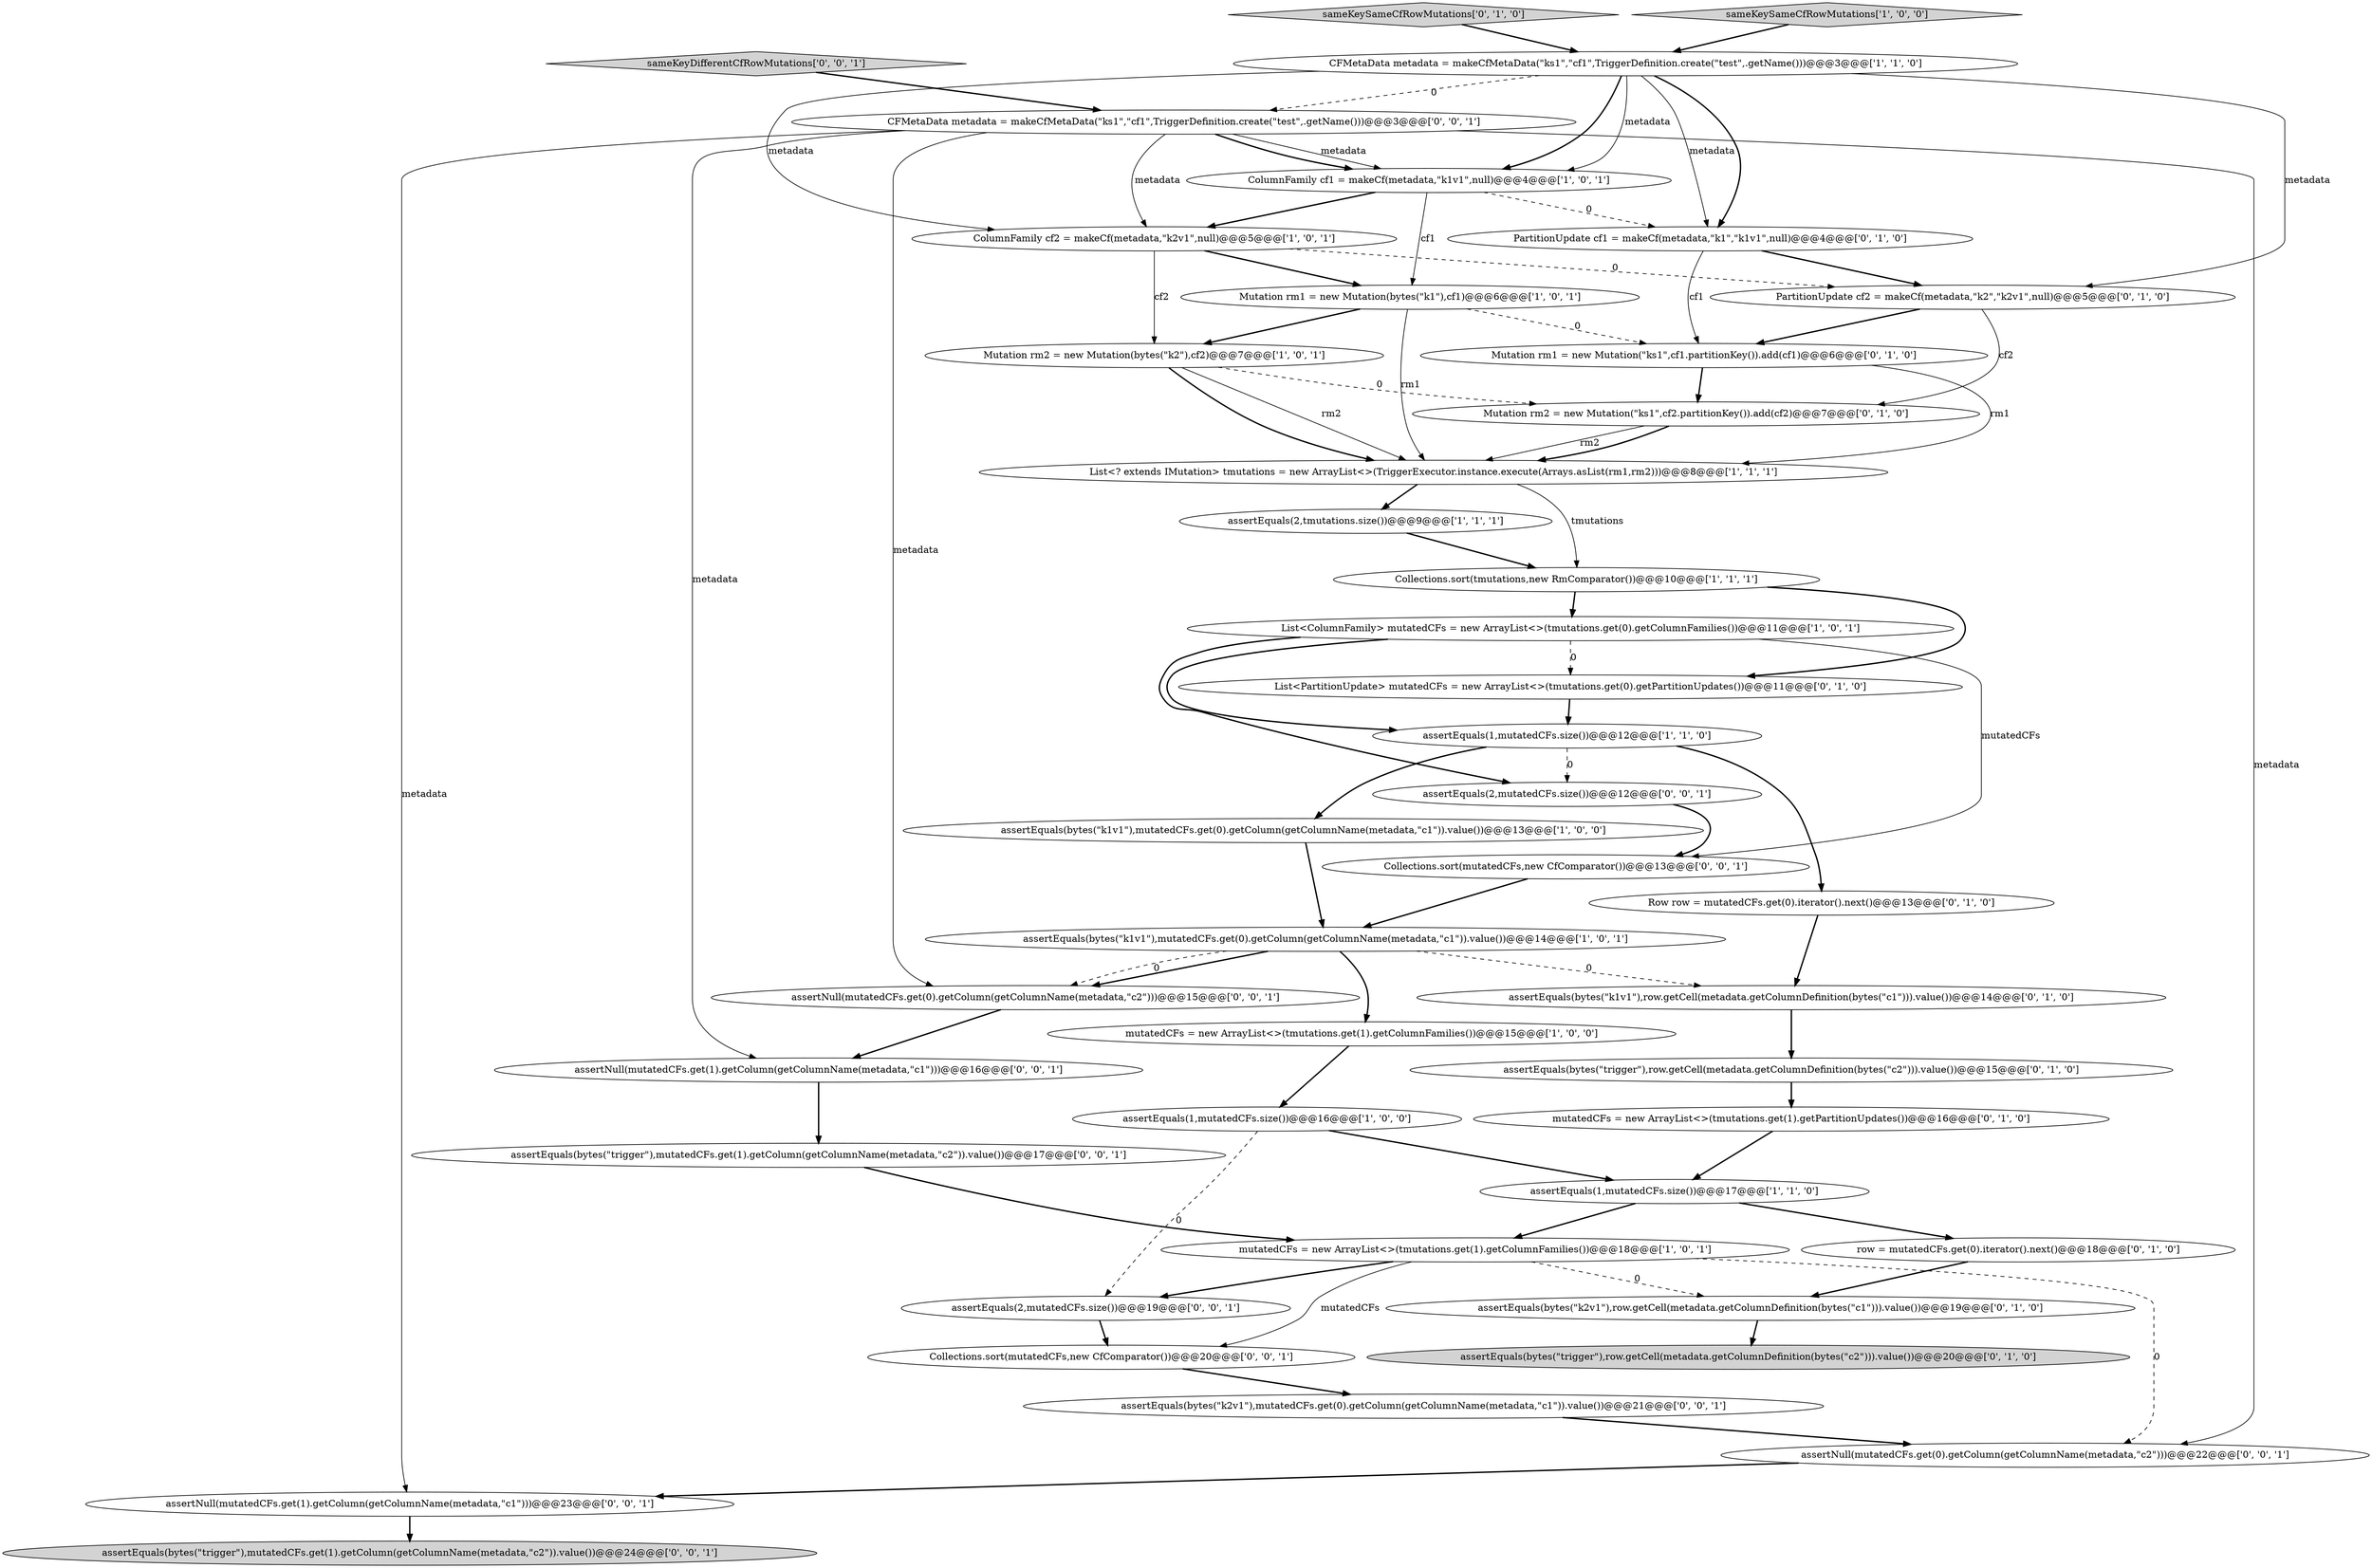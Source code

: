 digraph {
39 [style = filled, label = "assertEquals(bytes(\"trigger\"),mutatedCFs.get(1).getColumn(getColumnName(metadata,\"c2\")).value())@@@17@@@['0', '0', '1']", fillcolor = white, shape = ellipse image = "AAA0AAABBB3BBB"];
42 [style = filled, label = "assertNull(mutatedCFs.get(0).getColumn(getColumnName(metadata,\"c2\")))@@@22@@@['0', '0', '1']", fillcolor = white, shape = ellipse image = "AAA0AAABBB3BBB"];
37 [style = filled, label = "assertNull(mutatedCFs.get(1).getColumn(getColumnName(metadata,\"c1\")))@@@23@@@['0', '0', '1']", fillcolor = white, shape = ellipse image = "AAA0AAABBB3BBB"];
17 [style = filled, label = "assertEquals(bytes(\"k1v1\"),row.getCell(metadata.getColumnDefinition(bytes(\"c1\"))).value())@@@14@@@['0', '1', '0']", fillcolor = white, shape = ellipse image = "AAA1AAABBB2BBB"];
7 [style = filled, label = "List<ColumnFamily> mutatedCFs = new ArrayList<>(tmutations.get(0).getColumnFamilies())@@@11@@@['1', '0', '1']", fillcolor = white, shape = ellipse image = "AAA0AAABBB1BBB"];
6 [style = filled, label = "assertEquals(2,tmutations.size())@@@9@@@['1', '1', '1']", fillcolor = white, shape = ellipse image = "AAA0AAABBB1BBB"];
9 [style = filled, label = "mutatedCFs = new ArrayList<>(tmutations.get(1).getColumnFamilies())@@@18@@@['1', '0', '1']", fillcolor = white, shape = ellipse image = "AAA0AAABBB1BBB"];
13 [style = filled, label = "ColumnFamily cf1 = makeCf(metadata,\"k1v1\",null)@@@4@@@['1', '0', '1']", fillcolor = white, shape = ellipse image = "AAA0AAABBB1BBB"];
40 [style = filled, label = "assertEquals(bytes(\"k2v1\"),mutatedCFs.get(0).getColumn(getColumnName(metadata,\"c1\")).value())@@@21@@@['0', '0', '1']", fillcolor = white, shape = ellipse image = "AAA0AAABBB3BBB"];
4 [style = filled, label = "assertEquals(1,mutatedCFs.size())@@@16@@@['1', '0', '0']", fillcolor = white, shape = ellipse image = "AAA0AAABBB1BBB"];
3 [style = filled, label = "ColumnFamily cf2 = makeCf(metadata,\"k2v1\",null)@@@5@@@['1', '0', '1']", fillcolor = white, shape = ellipse image = "AAA0AAABBB1BBB"];
27 [style = filled, label = "List<PartitionUpdate> mutatedCFs = new ArrayList<>(tmutations.get(0).getPartitionUpdates())@@@11@@@['0', '1', '0']", fillcolor = white, shape = ellipse image = "AAA1AAABBB2BBB"];
26 [style = filled, label = "Mutation rm2 = new Mutation(\"ks1\",cf2.partitionKey()).add(cf2)@@@7@@@['0', '1', '0']", fillcolor = white, shape = ellipse image = "AAA1AAABBB2BBB"];
30 [style = filled, label = "sameKeyDifferentCfRowMutations['0', '0', '1']", fillcolor = lightgray, shape = diamond image = "AAA0AAABBB3BBB"];
21 [style = filled, label = "assertEquals(bytes(\"k2v1\"),row.getCell(metadata.getColumnDefinition(bytes(\"c1\"))).value())@@@19@@@['0', '1', '0']", fillcolor = white, shape = ellipse image = "AAA1AAABBB2BBB"];
38 [style = filled, label = "assertEquals(bytes(\"trigger\"),mutatedCFs.get(1).getColumn(getColumnName(metadata,\"c2\")).value())@@@24@@@['0', '0', '1']", fillcolor = lightgray, shape = ellipse image = "AAA0AAABBB3BBB"];
41 [style = filled, label = "assertEquals(2,mutatedCFs.size())@@@19@@@['0', '0', '1']", fillcolor = white, shape = ellipse image = "AAA0AAABBB3BBB"];
2 [style = filled, label = "CFMetaData metadata = makeCfMetaData(\"ks1\",\"cf1\",TriggerDefinition.create(\"test\",.getName()))@@@3@@@['1', '1', '0']", fillcolor = white, shape = ellipse image = "AAA0AAABBB1BBB"];
33 [style = filled, label = "assertNull(mutatedCFs.get(0).getColumn(getColumnName(metadata,\"c2\")))@@@15@@@['0', '0', '1']", fillcolor = white, shape = ellipse image = "AAA0AAABBB3BBB"];
1 [style = filled, label = "assertEquals(bytes(\"k1v1\"),mutatedCFs.get(0).getColumn(getColumnName(metadata,\"c1\")).value())@@@13@@@['1', '0', '0']", fillcolor = white, shape = ellipse image = "AAA0AAABBB1BBB"];
14 [style = filled, label = "Mutation rm2 = new Mutation(bytes(\"k2\"),cf2)@@@7@@@['1', '0', '1']", fillcolor = white, shape = ellipse image = "AAA0AAABBB1BBB"];
31 [style = filled, label = "assertNull(mutatedCFs.get(1).getColumn(getColumnName(metadata,\"c1\")))@@@16@@@['0', '0', '1']", fillcolor = white, shape = ellipse image = "AAA0AAABBB3BBB"];
22 [style = filled, label = "Mutation rm1 = new Mutation(\"ks1\",cf1.partitionKey()).add(cf1)@@@6@@@['0', '1', '0']", fillcolor = white, shape = ellipse image = "AAA1AAABBB2BBB"];
18 [style = filled, label = "PartitionUpdate cf1 = makeCf(metadata,\"k1\",\"k1v1\",null)@@@4@@@['0', '1', '0']", fillcolor = white, shape = ellipse image = "AAA1AAABBB2BBB"];
15 [style = filled, label = "List<? extends IMutation> tmutations = new ArrayList<>(TriggerExecutor.instance.execute(Arrays.asList(rm1,rm2)))@@@8@@@['1', '1', '1']", fillcolor = white, shape = ellipse image = "AAA0AAABBB1BBB"];
32 [style = filled, label = "assertEquals(2,mutatedCFs.size())@@@12@@@['0', '0', '1']", fillcolor = white, shape = ellipse image = "AAA0AAABBB3BBB"];
16 [style = filled, label = "assertEquals(1,mutatedCFs.size())@@@12@@@['1', '1', '0']", fillcolor = white, shape = ellipse image = "AAA0AAABBB1BBB"];
19 [style = filled, label = "Row row = mutatedCFs.get(0).iterator().next()@@@13@@@['0', '1', '0']", fillcolor = white, shape = ellipse image = "AAA0AAABBB2BBB"];
35 [style = filled, label = "Collections.sort(mutatedCFs,new CfComparator())@@@20@@@['0', '0', '1']", fillcolor = white, shape = ellipse image = "AAA0AAABBB3BBB"];
34 [style = filled, label = "Collections.sort(mutatedCFs,new CfComparator())@@@13@@@['0', '0', '1']", fillcolor = white, shape = ellipse image = "AAA0AAABBB3BBB"];
0 [style = filled, label = "Mutation rm1 = new Mutation(bytes(\"k1\"),cf1)@@@6@@@['1', '0', '1']", fillcolor = white, shape = ellipse image = "AAA0AAABBB1BBB"];
36 [style = filled, label = "CFMetaData metadata = makeCfMetaData(\"ks1\",\"cf1\",TriggerDefinition.create(\"test\",.getName()))@@@3@@@['0', '0', '1']", fillcolor = white, shape = ellipse image = "AAA0AAABBB3BBB"];
10 [style = filled, label = "Collections.sort(tmutations,new RmComparator())@@@10@@@['1', '1', '1']", fillcolor = white, shape = ellipse image = "AAA0AAABBB1BBB"];
29 [style = filled, label = "assertEquals(bytes(\"trigger\"),row.getCell(metadata.getColumnDefinition(bytes(\"c2\"))).value())@@@20@@@['0', '1', '0']", fillcolor = lightgray, shape = ellipse image = "AAA1AAABBB2BBB"];
20 [style = filled, label = "mutatedCFs = new ArrayList<>(tmutations.get(1).getPartitionUpdates())@@@16@@@['0', '1', '0']", fillcolor = white, shape = ellipse image = "AAA1AAABBB2BBB"];
28 [style = filled, label = "row = mutatedCFs.get(0).iterator().next()@@@18@@@['0', '1', '0']", fillcolor = white, shape = ellipse image = "AAA0AAABBB2BBB"];
8 [style = filled, label = "mutatedCFs = new ArrayList<>(tmutations.get(1).getColumnFamilies())@@@15@@@['1', '0', '0']", fillcolor = white, shape = ellipse image = "AAA0AAABBB1BBB"];
23 [style = filled, label = "sameKeySameCfRowMutations['0', '1', '0']", fillcolor = lightgray, shape = diamond image = "AAA0AAABBB2BBB"];
12 [style = filled, label = "assertEquals(bytes(\"k1v1\"),mutatedCFs.get(0).getColumn(getColumnName(metadata,\"c1\")).value())@@@14@@@['1', '0', '1']", fillcolor = white, shape = ellipse image = "AAA0AAABBB1BBB"];
25 [style = filled, label = "assertEquals(bytes(\"trigger\"),row.getCell(metadata.getColumnDefinition(bytes(\"c2\"))).value())@@@15@@@['0', '1', '0']", fillcolor = white, shape = ellipse image = "AAA0AAABBB2BBB"];
5 [style = filled, label = "assertEquals(1,mutatedCFs.size())@@@17@@@['1', '1', '0']", fillcolor = white, shape = ellipse image = "AAA0AAABBB1BBB"];
24 [style = filled, label = "PartitionUpdate cf2 = makeCf(metadata,\"k2\",\"k2v1\",null)@@@5@@@['0', '1', '0']", fillcolor = white, shape = ellipse image = "AAA1AAABBB2BBB"];
11 [style = filled, label = "sameKeySameCfRowMutations['1', '0', '0']", fillcolor = lightgray, shape = diamond image = "AAA0AAABBB1BBB"];
28->21 [style = bold, label=""];
2->36 [style = dashed, label="0"];
15->10 [style = solid, label="tmutations"];
23->2 [style = bold, label=""];
12->33 [style = bold, label=""];
36->42 [style = solid, label="metadata"];
35->40 [style = bold, label=""];
13->18 [style = dashed, label="0"];
22->15 [style = solid, label="rm1"];
40->42 [style = bold, label=""];
12->17 [style = dashed, label="0"];
12->33 [style = dashed, label="0"];
2->13 [style = solid, label="metadata"];
24->26 [style = solid, label="cf2"];
36->31 [style = solid, label="metadata"];
33->31 [style = bold, label=""];
8->4 [style = bold, label=""];
9->35 [style = solid, label="mutatedCFs"];
2->18 [style = solid, label="metadata"];
9->21 [style = dashed, label="0"];
18->24 [style = bold, label=""];
2->13 [style = bold, label=""];
1->12 [style = bold, label=""];
2->24 [style = solid, label="metadata"];
25->20 [style = bold, label=""];
16->19 [style = bold, label=""];
4->5 [style = bold, label=""];
7->16 [style = bold, label=""];
20->5 [style = bold, label=""];
2->3 [style = solid, label="metadata"];
9->41 [style = bold, label=""];
42->37 [style = bold, label=""];
10->27 [style = bold, label=""];
36->13 [style = solid, label="metadata"];
36->37 [style = solid, label="metadata"];
3->24 [style = dashed, label="0"];
41->35 [style = bold, label=""];
5->9 [style = bold, label=""];
14->26 [style = dashed, label="0"];
3->14 [style = solid, label="cf2"];
14->15 [style = solid, label="rm2"];
15->6 [style = bold, label=""];
11->2 [style = bold, label=""];
21->29 [style = bold, label=""];
4->41 [style = dashed, label="0"];
24->22 [style = bold, label=""];
26->15 [style = solid, label="rm2"];
27->16 [style = bold, label=""];
6->10 [style = bold, label=""];
10->7 [style = bold, label=""];
7->32 [style = bold, label=""];
26->15 [style = bold, label=""];
37->38 [style = bold, label=""];
2->18 [style = bold, label=""];
16->1 [style = bold, label=""];
22->26 [style = bold, label=""];
16->32 [style = dashed, label="0"];
36->13 [style = bold, label=""];
7->34 [style = solid, label="mutatedCFs"];
3->0 [style = bold, label=""];
19->17 [style = bold, label=""];
34->12 [style = bold, label=""];
39->9 [style = bold, label=""];
36->3 [style = solid, label="metadata"];
13->3 [style = bold, label=""];
32->34 [style = bold, label=""];
13->0 [style = solid, label="cf1"];
5->28 [style = bold, label=""];
31->39 [style = bold, label=""];
0->14 [style = bold, label=""];
9->42 [style = dashed, label="0"];
7->27 [style = dashed, label="0"];
14->15 [style = bold, label=""];
12->8 [style = bold, label=""];
30->36 [style = bold, label=""];
0->22 [style = dashed, label="0"];
18->22 [style = solid, label="cf1"];
36->33 [style = solid, label="metadata"];
17->25 [style = bold, label=""];
0->15 [style = solid, label="rm1"];
}

